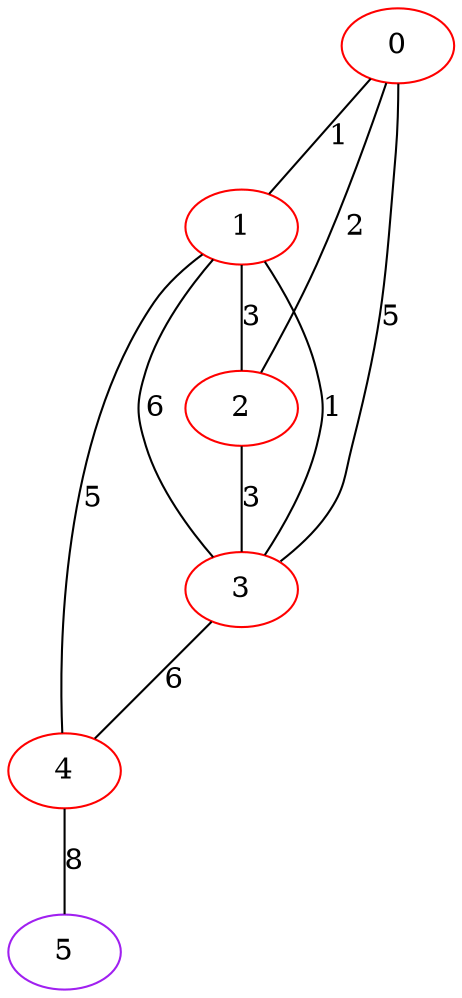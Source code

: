 graph "" {
0 [color=red, weight=1];
1 [color=red, weight=1];
2 [color=red, weight=1];
3 [color=red, weight=1];
4 [color=red, weight=1];
5 [color=purple, weight=4];
0 -- 1  [key=0, label=1];
0 -- 2  [key=0, label=2];
0 -- 3  [key=0, label=5];
1 -- 2  [key=0, label=3];
1 -- 3  [key=0, label=1];
1 -- 3  [key=1, label=6];
1 -- 4  [key=0, label=5];
2 -- 3  [key=0, label=3];
3 -- 4  [key=0, label=6];
4 -- 5  [key=0, label=8];
}

